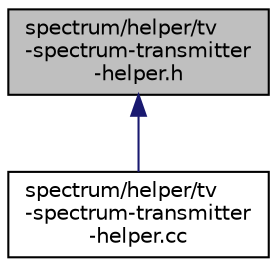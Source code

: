 digraph "spectrum/helper/tv-spectrum-transmitter-helper.h"
{
  edge [fontname="Helvetica",fontsize="10",labelfontname="Helvetica",labelfontsize="10"];
  node [fontname="Helvetica",fontsize="10",shape=record];
  Node1 [label="spectrum/helper/tv\l-spectrum-transmitter\l-helper.h",height=0.2,width=0.4,color="black", fillcolor="grey75", style="filled", fontcolor="black"];
  Node1 -> Node2 [dir="back",color="midnightblue",fontsize="10",style="solid"];
  Node2 [label="spectrum/helper/tv\l-spectrum-transmitter\l-helper.cc",height=0.2,width=0.4,color="black", fillcolor="white", style="filled",URL="$d9/dcf/tv-spectrum-transmitter-helper_8cc.html"];
}
